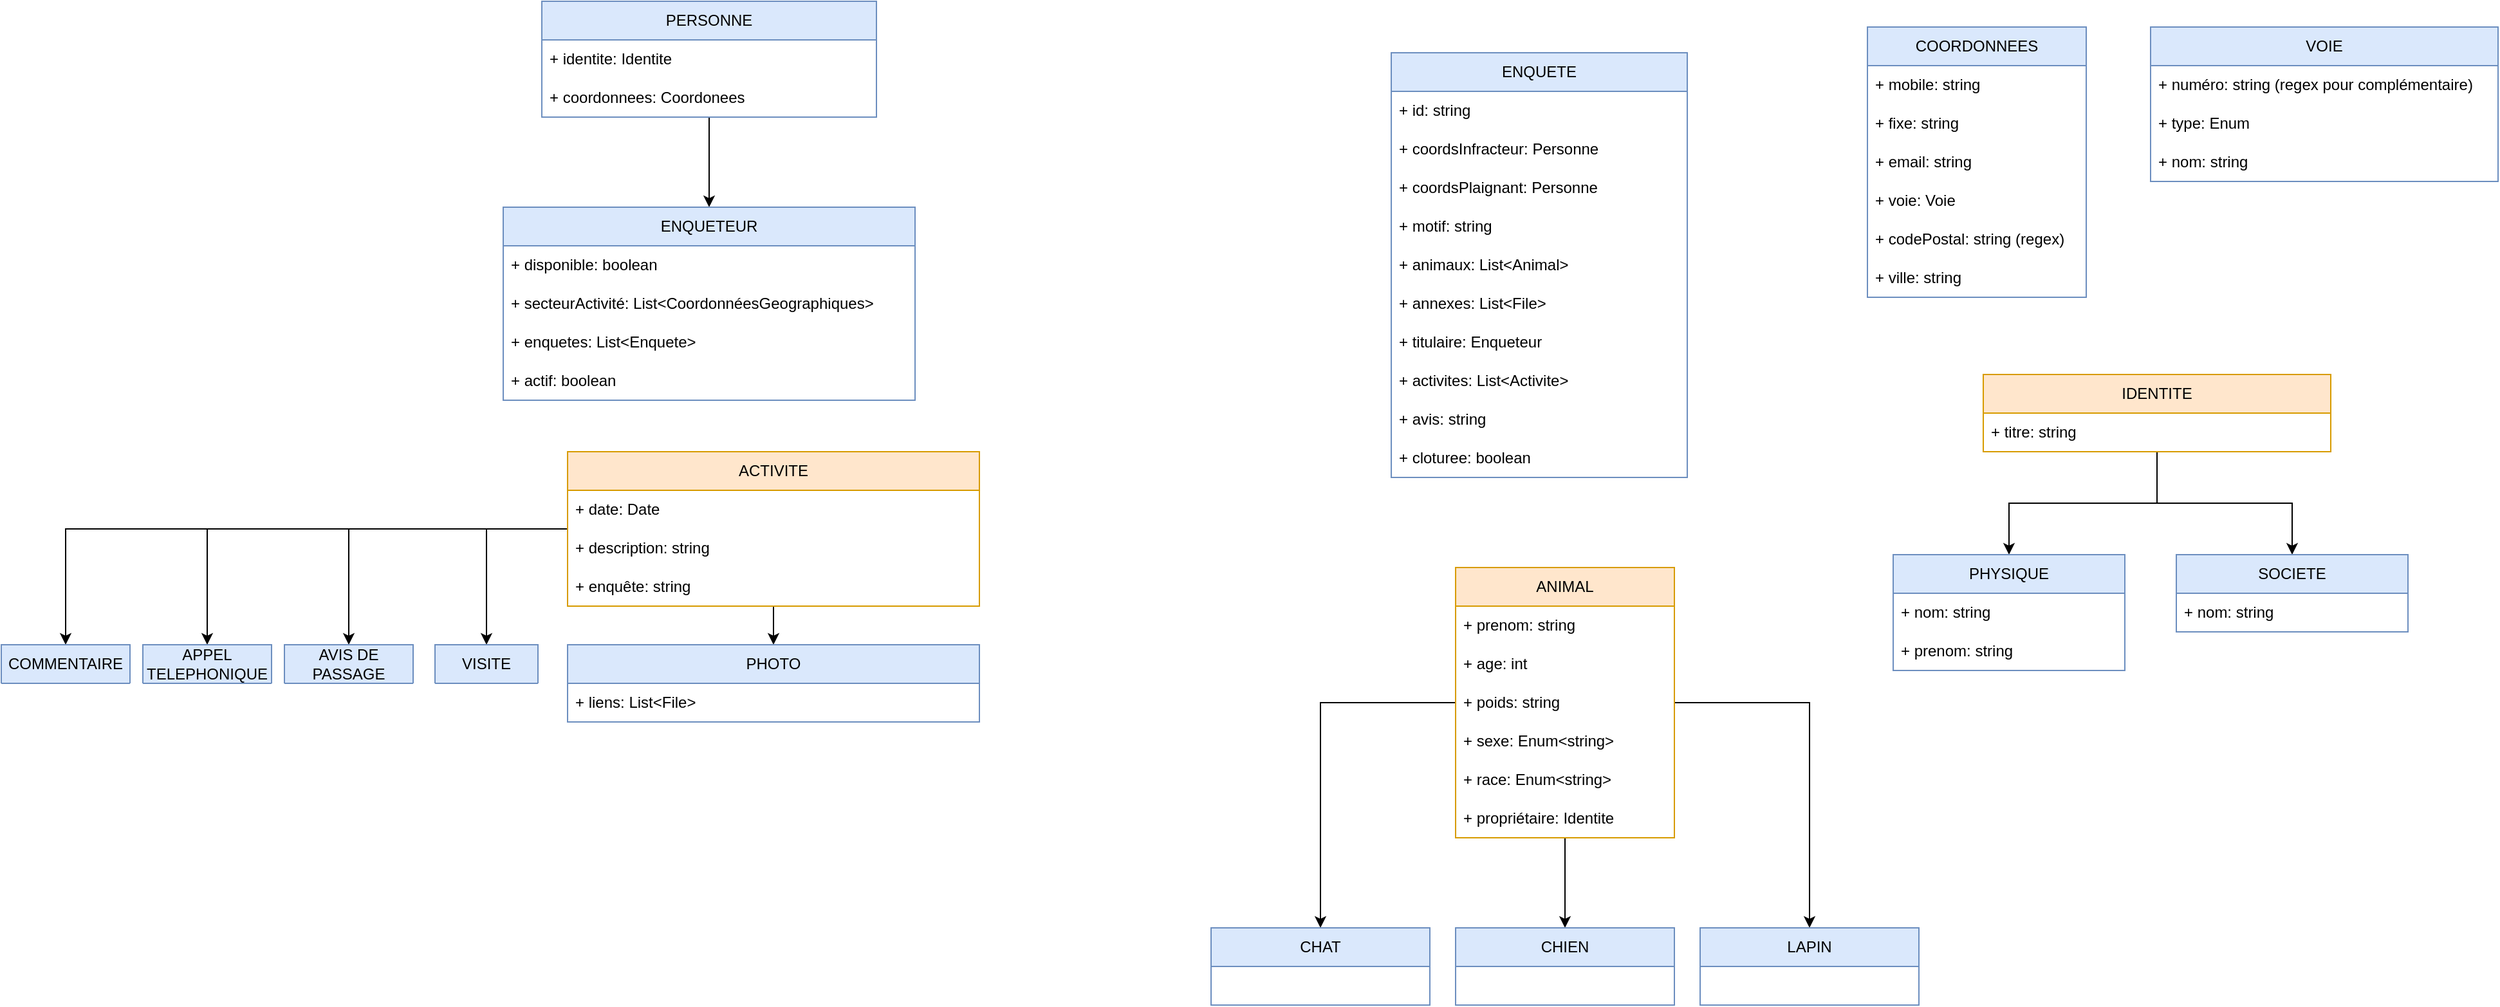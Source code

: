 <mxfile version="20.4.0" type="device" pages="2"><diagram name="Page-1" id="AZFA1Ie1sdjQB-KzhZyi"><mxGraphModel dx="2412" dy="849" grid="1" gridSize="10" guides="1" tooltips="1" connect="1" arrows="1" fold="1" page="1" pageScale="1" pageWidth="827" pageHeight="1169" math="0" shadow="0"><root><mxCell id="0"/><mxCell id="1" parent="0"/><mxCell id="7k67pdoYuTk3Eo6Fhx9M-11" value="ENQUETE" style="swimlane;fontStyle=0;childLayout=stackLayout;horizontal=1;startSize=30;horizontalStack=0;resizeParent=1;resizeParentMax=0;resizeLast=0;collapsible=1;marginBottom=0;whiteSpace=wrap;html=1;fillColor=#dae8fc;strokeColor=#6c8ebf;" parent="1" vertex="1"><mxGeometry x="330" y="240" width="230" height="330" as="geometry"/></mxCell><mxCell id="7k67pdoYuTk3Eo6Fhx9M-17" value="+ id: string" style="text;strokeColor=none;fillColor=none;align=left;verticalAlign=middle;spacingLeft=4;spacingRight=4;overflow=hidden;points=[[0,0.5],[1,0.5]];portConstraint=eastwest;rotatable=0;whiteSpace=wrap;html=1;" parent="7k67pdoYuTk3Eo6Fhx9M-11" vertex="1"><mxGeometry y="30" width="230" height="30" as="geometry"/></mxCell><mxCell id="7k67pdoYuTk3Eo6Fhx9M-48" value="+ coordsInfracteur: Personne" style="text;strokeColor=none;fillColor=none;align=left;verticalAlign=middle;spacingLeft=4;spacingRight=4;overflow=hidden;points=[[0,0.5],[1,0.5]];portConstraint=eastwest;rotatable=0;whiteSpace=wrap;html=1;" parent="7k67pdoYuTk3Eo6Fhx9M-11" vertex="1"><mxGeometry y="60" width="230" height="30" as="geometry"/></mxCell><mxCell id="7k67pdoYuTk3Eo6Fhx9M-50" value="+ coordsPlaignant: Personne" style="text;strokeColor=none;fillColor=none;align=left;verticalAlign=middle;spacingLeft=4;spacingRight=4;overflow=hidden;points=[[0,0.5],[1,0.5]];portConstraint=eastwest;rotatable=0;whiteSpace=wrap;html=1;" parent="7k67pdoYuTk3Eo6Fhx9M-11" vertex="1"><mxGeometry y="90" width="230" height="30" as="geometry"/></mxCell><mxCell id="7k67pdoYuTk3Eo6Fhx9M-51" value="+ motif: string" style="text;strokeColor=none;fillColor=none;align=left;verticalAlign=middle;spacingLeft=4;spacingRight=4;overflow=hidden;points=[[0,0.5],[1,0.5]];portConstraint=eastwest;rotatable=0;whiteSpace=wrap;html=1;" parent="7k67pdoYuTk3Eo6Fhx9M-11" vertex="1"><mxGeometry y="120" width="230" height="30" as="geometry"/></mxCell><mxCell id="7k67pdoYuTk3Eo6Fhx9M-52" value="+ animaux: List&amp;lt;Animal&amp;gt;" style="text;strokeColor=none;fillColor=none;align=left;verticalAlign=middle;spacingLeft=4;spacingRight=4;overflow=hidden;points=[[0,0.5],[1,0.5]];portConstraint=eastwest;rotatable=0;whiteSpace=wrap;html=1;" parent="7k67pdoYuTk3Eo6Fhx9M-11" vertex="1"><mxGeometry y="150" width="230" height="30" as="geometry"/></mxCell><mxCell id="7k67pdoYuTk3Eo6Fhx9M-71" value="+ annexes: List&amp;lt;File&amp;gt;" style="text;strokeColor=none;fillColor=none;align=left;verticalAlign=middle;spacingLeft=4;spacingRight=4;overflow=hidden;points=[[0,0.5],[1,0.5]];portConstraint=eastwest;rotatable=0;whiteSpace=wrap;html=1;" parent="7k67pdoYuTk3Eo6Fhx9M-11" vertex="1"><mxGeometry y="180" width="230" height="30" as="geometry"/></mxCell><mxCell id="7k67pdoYuTk3Eo6Fhx9M-72" value="+ titulaire: Enqueteur" style="text;strokeColor=none;fillColor=none;align=left;verticalAlign=middle;spacingLeft=4;spacingRight=4;overflow=hidden;points=[[0,0.5],[1,0.5]];portConstraint=eastwest;rotatable=0;whiteSpace=wrap;html=1;" parent="7k67pdoYuTk3Eo6Fhx9M-11" vertex="1"><mxGeometry y="210" width="230" height="30" as="geometry"/></mxCell><mxCell id="7k67pdoYuTk3Eo6Fhx9M-91" value="+ activites: List&amp;lt;Activite&amp;gt;" style="text;strokeColor=none;fillColor=none;align=left;verticalAlign=middle;spacingLeft=4;spacingRight=4;overflow=hidden;points=[[0,0.5],[1,0.5]];portConstraint=eastwest;rotatable=0;whiteSpace=wrap;html=1;" parent="7k67pdoYuTk3Eo6Fhx9M-11" vertex="1"><mxGeometry y="240" width="230" height="30" as="geometry"/></mxCell><mxCell id="7k67pdoYuTk3Eo6Fhx9M-120" value="+ avis: string" style="text;strokeColor=none;fillColor=none;align=left;verticalAlign=middle;spacingLeft=4;spacingRight=4;overflow=hidden;points=[[0,0.5],[1,0.5]];portConstraint=eastwest;rotatable=0;whiteSpace=wrap;html=1;" parent="7k67pdoYuTk3Eo6Fhx9M-11" vertex="1"><mxGeometry y="270" width="230" height="30" as="geometry"/></mxCell><mxCell id="7k67pdoYuTk3Eo6Fhx9M-121" value="+ cloturee: boolean" style="text;strokeColor=none;fillColor=none;align=left;verticalAlign=middle;spacingLeft=4;spacingRight=4;overflow=hidden;points=[[0,0.5],[1,0.5]];portConstraint=eastwest;rotatable=0;whiteSpace=wrap;html=1;" parent="7k67pdoYuTk3Eo6Fhx9M-11" vertex="1"><mxGeometry y="300" width="230" height="30" as="geometry"/></mxCell><mxCell id="7k67pdoYuTk3Eo6Fhx9M-18" value="COORDONNEES" style="swimlane;fontStyle=0;childLayout=stackLayout;horizontal=1;startSize=30;horizontalStack=0;resizeParent=1;resizeParentMax=0;resizeLast=0;collapsible=1;marginBottom=0;whiteSpace=wrap;html=1;fillColor=#dae8fc;strokeColor=#6c8ebf;" parent="1" vertex="1"><mxGeometry x="700" y="220" width="170" height="210" as="geometry"/></mxCell><mxCell id="7k67pdoYuTk3Eo6Fhx9M-85" value="+ mobile: string" style="text;strokeColor=none;fillColor=none;align=left;verticalAlign=middle;spacingLeft=4;spacingRight=4;overflow=hidden;points=[[0,0.5],[1,0.5]];portConstraint=eastwest;rotatable=0;whiteSpace=wrap;html=1;" parent="7k67pdoYuTk3Eo6Fhx9M-18" vertex="1"><mxGeometry y="30" width="170" height="30" as="geometry"/></mxCell><mxCell id="7k67pdoYuTk3Eo6Fhx9M-86" value="+ fixe: string" style="text;strokeColor=none;fillColor=none;align=left;verticalAlign=middle;spacingLeft=4;spacingRight=4;overflow=hidden;points=[[0,0.5],[1,0.5]];portConstraint=eastwest;rotatable=0;whiteSpace=wrap;html=1;" parent="7k67pdoYuTk3Eo6Fhx9M-18" vertex="1"><mxGeometry y="60" width="170" height="30" as="geometry"/></mxCell><mxCell id="7k67pdoYuTk3Eo6Fhx9M-87" value="+ email: string" style="text;strokeColor=none;fillColor=none;align=left;verticalAlign=middle;spacingLeft=4;spacingRight=4;overflow=hidden;points=[[0,0.5],[1,0.5]];portConstraint=eastwest;rotatable=0;whiteSpace=wrap;html=1;" parent="7k67pdoYuTk3Eo6Fhx9M-18" vertex="1"><mxGeometry y="90" width="170" height="30" as="geometry"/></mxCell><mxCell id="7k67pdoYuTk3Eo6Fhx9M-32" value="+ voie: Voie" style="text;strokeColor=none;fillColor=none;align=left;verticalAlign=middle;spacingLeft=4;spacingRight=4;overflow=hidden;points=[[0,0.5],[1,0.5]];portConstraint=eastwest;rotatable=0;whiteSpace=wrap;html=1;" parent="7k67pdoYuTk3Eo6Fhx9M-18" vertex="1"><mxGeometry y="120" width="170" height="30" as="geometry"/></mxCell><mxCell id="7k67pdoYuTk3Eo6Fhx9M-31" value="+ codePostal: string (regex)" style="text;strokeColor=none;fillColor=none;align=left;verticalAlign=middle;spacingLeft=4;spacingRight=4;overflow=hidden;points=[[0,0.5],[1,0.5]];portConstraint=eastwest;rotatable=0;whiteSpace=wrap;html=1;" parent="7k67pdoYuTk3Eo6Fhx9M-18" vertex="1"><mxGeometry y="150" width="170" height="30" as="geometry"/></mxCell><mxCell id="7k67pdoYuTk3Eo6Fhx9M-22" value="+ ville: string" style="text;strokeColor=none;fillColor=none;align=left;verticalAlign=middle;spacingLeft=4;spacingRight=4;overflow=hidden;points=[[0,0.5],[1,0.5]];portConstraint=eastwest;rotatable=0;whiteSpace=wrap;html=1;" parent="7k67pdoYuTk3Eo6Fhx9M-18" vertex="1"><mxGeometry y="180" width="170" height="30" as="geometry"/></mxCell><mxCell id="7k67pdoYuTk3Eo6Fhx9M-24" value="VOIE" style="swimlane;fontStyle=0;childLayout=stackLayout;horizontal=1;startSize=30;horizontalStack=0;resizeParent=1;resizeParentMax=0;resizeLast=0;collapsible=1;marginBottom=0;whiteSpace=wrap;html=1;fillColor=#dae8fc;strokeColor=#6c8ebf;" parent="1" vertex="1"><mxGeometry x="920" y="220" width="270" height="120" as="geometry"/></mxCell><mxCell id="7k67pdoYuTk3Eo6Fhx9M-25" value="+ numéro: string (regex pour complémentaire)" style="text;strokeColor=none;fillColor=none;align=left;verticalAlign=middle;spacingLeft=4;spacingRight=4;overflow=hidden;points=[[0,0.5],[1,0.5]];portConstraint=eastwest;rotatable=0;whiteSpace=wrap;html=1;" parent="7k67pdoYuTk3Eo6Fhx9M-24" vertex="1"><mxGeometry y="30" width="270" height="30" as="geometry"/></mxCell><mxCell id="7k67pdoYuTk3Eo6Fhx9M-26" value="+ type: Enum" style="text;strokeColor=none;fillColor=none;align=left;verticalAlign=middle;spacingLeft=4;spacingRight=4;overflow=hidden;points=[[0,0.5],[1,0.5]];portConstraint=eastwest;rotatable=0;whiteSpace=wrap;html=1;" parent="7k67pdoYuTk3Eo6Fhx9M-24" vertex="1"><mxGeometry y="60" width="270" height="30" as="geometry"/></mxCell><mxCell id="7k67pdoYuTk3Eo6Fhx9M-27" value="+ nom: string" style="text;strokeColor=none;fillColor=none;align=left;verticalAlign=middle;spacingLeft=4;spacingRight=4;overflow=hidden;points=[[0,0.5],[1,0.5]];portConstraint=eastwest;rotatable=0;whiteSpace=wrap;html=1;" parent="7k67pdoYuTk3Eo6Fhx9M-24" vertex="1"><mxGeometry y="90" width="270" height="30" as="geometry"/></mxCell><mxCell id="7k67pdoYuTk3Eo6Fhx9M-41" style="edgeStyle=orthogonalEdgeStyle;rounded=0;orthogonalLoop=1;jettySize=auto;html=1;exitX=0.5;exitY=1;exitDx=0;exitDy=0;entryX=0.5;entryY=0;entryDx=0;entryDy=0;" parent="1" source="7k67pdoYuTk3Eo6Fhx9M-34" target="7k67pdoYuTk3Eo6Fhx9M-40" edge="1"><mxGeometry relative="1" as="geometry"/></mxCell><mxCell id="7k67pdoYuTk3Eo6Fhx9M-42" style="edgeStyle=orthogonalEdgeStyle;rounded=0;orthogonalLoop=1;jettySize=auto;html=1;exitX=0.5;exitY=1;exitDx=0;exitDy=0;entryX=0.5;entryY=0;entryDx=0;entryDy=0;" parent="1" source="7k67pdoYuTk3Eo6Fhx9M-34" target="7k67pdoYuTk3Eo6Fhx9M-39" edge="1"><mxGeometry relative="1" as="geometry"/></mxCell><mxCell id="7k67pdoYuTk3Eo6Fhx9M-34" value="IDENTITE" style="swimlane;fontStyle=0;childLayout=stackLayout;horizontal=1;startSize=30;horizontalStack=0;resizeParent=1;resizeParentMax=0;resizeLast=0;collapsible=1;marginBottom=0;whiteSpace=wrap;html=1;fillColor=#ffe6cc;strokeColor=#d79b00;" parent="1" vertex="1"><mxGeometry x="790" y="490" width="270" height="60" as="geometry"><mxRectangle x="330" y="550" width="100" height="30" as="alternateBounds"/></mxGeometry></mxCell><mxCell id="7k67pdoYuTk3Eo6Fhx9M-46" value="+ titre: string" style="text;strokeColor=none;fillColor=none;align=left;verticalAlign=middle;spacingLeft=4;spacingRight=4;overflow=hidden;points=[[0,0.5],[1,0.5]];portConstraint=eastwest;rotatable=0;whiteSpace=wrap;html=1;" parent="7k67pdoYuTk3Eo6Fhx9M-34" vertex="1"><mxGeometry y="30" width="270" height="30" as="geometry"/></mxCell><mxCell id="7k67pdoYuTk3Eo6Fhx9M-39" value="SOCIETE" style="swimlane;fontStyle=0;childLayout=stackLayout;horizontal=1;startSize=30;horizontalStack=0;resizeParent=1;resizeParentMax=0;resizeLast=0;collapsible=1;marginBottom=0;whiteSpace=wrap;html=1;fillColor=#dae8fc;strokeColor=#6c8ebf;" parent="1" vertex="1"><mxGeometry x="940" y="630" width="180" height="60" as="geometry"/></mxCell><mxCell id="7k67pdoYuTk3Eo6Fhx9M-45" value="+ nom: string" style="text;strokeColor=none;fillColor=none;align=left;verticalAlign=middle;spacingLeft=4;spacingRight=4;overflow=hidden;points=[[0,0.5],[1,0.5]];portConstraint=eastwest;rotatable=0;whiteSpace=wrap;html=1;" parent="7k67pdoYuTk3Eo6Fhx9M-39" vertex="1"><mxGeometry y="30" width="180" height="30" as="geometry"/></mxCell><mxCell id="7k67pdoYuTk3Eo6Fhx9M-40" value="PHYSIQUE" style="swimlane;fontStyle=0;childLayout=stackLayout;horizontal=1;startSize=30;horizontalStack=0;resizeParent=1;resizeParentMax=0;resizeLast=0;collapsible=1;marginBottom=0;whiteSpace=wrap;html=1;fillColor=#dae8fc;strokeColor=#6c8ebf;" parent="1" vertex="1"><mxGeometry x="720" y="630" width="180" height="90" as="geometry"/></mxCell><mxCell id="7k67pdoYuTk3Eo6Fhx9M-43" value="+ nom: string" style="text;strokeColor=none;fillColor=none;align=left;verticalAlign=middle;spacingLeft=4;spacingRight=4;overflow=hidden;points=[[0,0.5],[1,0.5]];portConstraint=eastwest;rotatable=0;whiteSpace=wrap;html=1;" parent="7k67pdoYuTk3Eo6Fhx9M-40" vertex="1"><mxGeometry y="30" width="180" height="30" as="geometry"/></mxCell><mxCell id="7k67pdoYuTk3Eo6Fhx9M-44" value="+ prenom: string" style="text;strokeColor=none;fillColor=none;align=left;verticalAlign=middle;spacingLeft=4;spacingRight=4;overflow=hidden;points=[[0,0.5],[1,0.5]];portConstraint=eastwest;rotatable=0;whiteSpace=wrap;html=1;" parent="7k67pdoYuTk3Eo6Fhx9M-40" vertex="1"><mxGeometry y="60" width="180" height="30" as="geometry"/></mxCell><mxCell id="7k67pdoYuTk3Eo6Fhx9M-67" style="edgeStyle=orthogonalEdgeStyle;rounded=0;orthogonalLoop=1;jettySize=auto;html=1;entryX=0.5;entryY=0;entryDx=0;entryDy=0;" parent="1" source="7k67pdoYuTk3Eo6Fhx9M-53" target="7k67pdoYuTk3Eo6Fhx9M-59" edge="1"><mxGeometry relative="1" as="geometry"/></mxCell><mxCell id="7k67pdoYuTk3Eo6Fhx9M-68" style="edgeStyle=orthogonalEdgeStyle;rounded=0;orthogonalLoop=1;jettySize=auto;html=1;entryX=0.5;entryY=0;entryDx=0;entryDy=0;" parent="1" source="7k67pdoYuTk3Eo6Fhx9M-53" target="7k67pdoYuTk3Eo6Fhx9M-64" edge="1"><mxGeometry relative="1" as="geometry"/></mxCell><mxCell id="7k67pdoYuTk3Eo6Fhx9M-69" style="edgeStyle=orthogonalEdgeStyle;rounded=0;orthogonalLoop=1;jettySize=auto;html=1;entryX=0.5;entryY=0;entryDx=0;entryDy=0;" parent="1" source="7k67pdoYuTk3Eo6Fhx9M-53" target="7k67pdoYuTk3Eo6Fhx9M-65" edge="1"><mxGeometry relative="1" as="geometry"/></mxCell><mxCell id="7k67pdoYuTk3Eo6Fhx9M-53" value="ANIMAL" style="swimlane;fontStyle=0;childLayout=stackLayout;horizontal=1;startSize=30;horizontalStack=0;resizeParent=1;resizeParentMax=0;resizeLast=0;collapsible=1;marginBottom=0;whiteSpace=wrap;html=1;fillColor=#ffe6cc;strokeColor=#d79b00;" parent="1" vertex="1"><mxGeometry x="380" y="640" width="170" height="210" as="geometry"/></mxCell><mxCell id="7k67pdoYuTk3Eo6Fhx9M-54" value="+ prenom: string" style="text;strokeColor=none;fillColor=none;align=left;verticalAlign=middle;spacingLeft=4;spacingRight=4;overflow=hidden;points=[[0,0.5],[1,0.5]];portConstraint=eastwest;rotatable=0;whiteSpace=wrap;html=1;" parent="7k67pdoYuTk3Eo6Fhx9M-53" vertex="1"><mxGeometry y="30" width="170" height="30" as="geometry"/></mxCell><mxCell id="7k67pdoYuTk3Eo6Fhx9M-70" value="+ age: int" style="text;strokeColor=none;fillColor=none;align=left;verticalAlign=middle;spacingLeft=4;spacingRight=4;overflow=hidden;points=[[0,0.5],[1,0.5]];portConstraint=eastwest;rotatable=0;whiteSpace=wrap;html=1;" parent="7k67pdoYuTk3Eo6Fhx9M-53" vertex="1"><mxGeometry y="60" width="170" height="30" as="geometry"/></mxCell><mxCell id="7k67pdoYuTk3Eo6Fhx9M-55" value="+ poids: string" style="text;strokeColor=none;fillColor=none;align=left;verticalAlign=middle;spacingLeft=4;spacingRight=4;overflow=hidden;points=[[0,0.5],[1,0.5]];portConstraint=eastwest;rotatable=0;whiteSpace=wrap;html=1;" parent="7k67pdoYuTk3Eo6Fhx9M-53" vertex="1"><mxGeometry y="90" width="170" height="30" as="geometry"/></mxCell><mxCell id="7k67pdoYuTk3Eo6Fhx9M-66" value="+ sexe: Enum&amp;lt;string&amp;gt;" style="text;strokeColor=none;fillColor=none;align=left;verticalAlign=middle;spacingLeft=4;spacingRight=4;overflow=hidden;points=[[0,0.5],[1,0.5]];portConstraint=eastwest;rotatable=0;whiteSpace=wrap;html=1;" parent="7k67pdoYuTk3Eo6Fhx9M-53" vertex="1"><mxGeometry y="120" width="170" height="30" as="geometry"/></mxCell><mxCell id="7k67pdoYuTk3Eo6Fhx9M-58" value="+ race: Enum&amp;lt;string&amp;gt;" style="text;strokeColor=none;fillColor=none;align=left;verticalAlign=middle;spacingLeft=4;spacingRight=4;overflow=hidden;points=[[0,0.5],[1,0.5]];portConstraint=eastwest;rotatable=0;whiteSpace=wrap;html=1;" parent="7k67pdoYuTk3Eo6Fhx9M-53" vertex="1"><mxGeometry y="150" width="170" height="30" as="geometry"/></mxCell><mxCell id="_eXw0FPDqYlOix7xbYtR-1" value="+ propriétaire: Identite" style="text;strokeColor=none;fillColor=none;align=left;verticalAlign=middle;spacingLeft=4;spacingRight=4;overflow=hidden;points=[[0,0.5],[1,0.5]];portConstraint=eastwest;rotatable=0;whiteSpace=wrap;html=1;" vertex="1" parent="7k67pdoYuTk3Eo6Fhx9M-53"><mxGeometry y="180" width="170" height="30" as="geometry"/></mxCell><mxCell id="7k67pdoYuTk3Eo6Fhx9M-59" value="CHAT" style="swimlane;fontStyle=0;childLayout=stackLayout;horizontal=1;startSize=30;horizontalStack=0;resizeParent=1;resizeParentMax=0;resizeLast=0;collapsible=1;marginBottom=0;whiteSpace=wrap;html=1;fillColor=#dae8fc;strokeColor=#6c8ebf;" parent="1" vertex="1"><mxGeometry x="190" y="920" width="170" height="60" as="geometry"/></mxCell><mxCell id="7k67pdoYuTk3Eo6Fhx9M-64" value="CHIEN" style="swimlane;fontStyle=0;childLayout=stackLayout;horizontal=1;startSize=30;horizontalStack=0;resizeParent=1;resizeParentMax=0;resizeLast=0;collapsible=1;marginBottom=0;whiteSpace=wrap;html=1;fillColor=#dae8fc;strokeColor=#6c8ebf;" parent="1" vertex="1"><mxGeometry x="380" y="920" width="170" height="60" as="geometry"/></mxCell><mxCell id="7k67pdoYuTk3Eo6Fhx9M-65" value="LAPIN" style="swimlane;fontStyle=0;childLayout=stackLayout;horizontal=1;startSize=30;horizontalStack=0;resizeParent=1;resizeParentMax=0;resizeLast=0;collapsible=1;marginBottom=0;whiteSpace=wrap;html=1;fillColor=#dae8fc;strokeColor=#6c8ebf;" parent="1" vertex="1"><mxGeometry x="570" y="920" width="170" height="60" as="geometry"/></mxCell><mxCell id="7k67pdoYuTk3Eo6Fhx9M-92" style="edgeStyle=orthogonalEdgeStyle;rounded=0;orthogonalLoop=1;jettySize=auto;html=1;entryX=0.5;entryY=0;entryDx=0;entryDy=0;" parent="1" source="7k67pdoYuTk3Eo6Fhx9M-73" target="7k67pdoYuTk3Eo6Fhx9M-82" edge="1"><mxGeometry relative="1" as="geometry"/></mxCell><mxCell id="7k67pdoYuTk3Eo6Fhx9M-73" value="PERSONNE" style="swimlane;fontStyle=0;childLayout=stackLayout;horizontal=1;startSize=30;horizontalStack=0;resizeParent=1;resizeParentMax=0;resizeLast=0;collapsible=1;marginBottom=0;whiteSpace=wrap;html=1;fillColor=#dae8fc;strokeColor=#6c8ebf;" parent="1" vertex="1"><mxGeometry x="-330" y="200" width="260" height="90" as="geometry"/></mxCell><mxCell id="7k67pdoYuTk3Eo6Fhx9M-80" value="+ identite: Identite" style="text;strokeColor=none;fillColor=none;align=left;verticalAlign=middle;spacingLeft=4;spacingRight=4;overflow=hidden;points=[[0,0.5],[1,0.5]];portConstraint=eastwest;rotatable=0;whiteSpace=wrap;html=1;" parent="7k67pdoYuTk3Eo6Fhx9M-73" vertex="1"><mxGeometry y="30" width="260" height="30" as="geometry"/></mxCell><mxCell id="7k67pdoYuTk3Eo6Fhx9M-88" value="+ coordonnees: Coordonees" style="text;strokeColor=none;fillColor=none;align=left;verticalAlign=middle;spacingLeft=4;spacingRight=4;overflow=hidden;points=[[0,0.5],[1,0.5]];portConstraint=eastwest;rotatable=0;whiteSpace=wrap;html=1;" parent="7k67pdoYuTk3Eo6Fhx9M-73" vertex="1"><mxGeometry y="60" width="260" height="30" as="geometry"/></mxCell><mxCell id="7k67pdoYuTk3Eo6Fhx9M-82" value="ENQUETEUR" style="swimlane;fontStyle=0;childLayout=stackLayout;horizontal=1;startSize=30;horizontalStack=0;resizeParent=1;resizeParentMax=0;resizeLast=0;collapsible=1;marginBottom=0;whiteSpace=wrap;html=1;fillColor=#dae8fc;strokeColor=#6c8ebf;" parent="1" vertex="1"><mxGeometry x="-360" y="360" width="320" height="150" as="geometry"/></mxCell><mxCell id="7k67pdoYuTk3Eo6Fhx9M-83" value="+ disponible: boolean" style="text;strokeColor=none;fillColor=none;align=left;verticalAlign=middle;spacingLeft=4;spacingRight=4;overflow=hidden;points=[[0,0.5],[1,0.5]];portConstraint=eastwest;rotatable=0;whiteSpace=wrap;html=1;" parent="7k67pdoYuTk3Eo6Fhx9M-82" vertex="1"><mxGeometry y="30" width="320" height="30" as="geometry"/></mxCell><mxCell id="7k67pdoYuTk3Eo6Fhx9M-89" value="+ secteurActivité: List&amp;lt;CoordonnéesGeographiques&amp;gt;" style="text;strokeColor=none;fillColor=none;align=left;verticalAlign=middle;spacingLeft=4;spacingRight=4;overflow=hidden;points=[[0,0.5],[1,0.5]];portConstraint=eastwest;rotatable=0;whiteSpace=wrap;html=1;" parent="7k67pdoYuTk3Eo6Fhx9M-82" vertex="1"><mxGeometry y="60" width="320" height="30" as="geometry"/></mxCell><mxCell id="FdkGoqtU2CEnTk5_qLWa-1" value="+ enquetes: List&amp;lt;Enquete&amp;gt;" style="text;strokeColor=none;fillColor=none;align=left;verticalAlign=middle;spacingLeft=4;spacingRight=4;overflow=hidden;points=[[0,0.5],[1,0.5]];portConstraint=eastwest;rotatable=0;whiteSpace=wrap;html=1;" parent="7k67pdoYuTk3Eo6Fhx9M-82" vertex="1"><mxGeometry y="90" width="320" height="30" as="geometry"/></mxCell><mxCell id="7k67pdoYuTk3Eo6Fhx9M-90" value="+ actif: boolean" style="text;strokeColor=none;fillColor=none;align=left;verticalAlign=middle;spacingLeft=4;spacingRight=4;overflow=hidden;points=[[0,0.5],[1,0.5]];portConstraint=eastwest;rotatable=0;whiteSpace=wrap;html=1;" parent="7k67pdoYuTk3Eo6Fhx9M-82" vertex="1"><mxGeometry y="120" width="320" height="30" as="geometry"/></mxCell><mxCell id="7k67pdoYuTk3Eo6Fhx9M-101" style="edgeStyle=orthogonalEdgeStyle;rounded=0;orthogonalLoop=1;jettySize=auto;html=1;" parent="1" source="7k67pdoYuTk3Eo6Fhx9M-93" target="7k67pdoYuTk3Eo6Fhx9M-98" edge="1"><mxGeometry relative="1" as="geometry"/></mxCell><mxCell id="7k67pdoYuTk3Eo6Fhx9M-116" style="edgeStyle=orthogonalEdgeStyle;rounded=0;orthogonalLoop=1;jettySize=auto;html=1;" parent="1" source="7k67pdoYuTk3Eo6Fhx9M-93" target="7k67pdoYuTk3Eo6Fhx9M-115" edge="1"><mxGeometry relative="1" as="geometry"/></mxCell><mxCell id="7k67pdoYuTk3Eo6Fhx9M-117" style="edgeStyle=orthogonalEdgeStyle;rounded=0;orthogonalLoop=1;jettySize=auto;html=1;entryX=0.5;entryY=0;entryDx=0;entryDy=0;" parent="1" source="7k67pdoYuTk3Eo6Fhx9M-93" target="7k67pdoYuTk3Eo6Fhx9M-114" edge="1"><mxGeometry relative="1" as="geometry"/></mxCell><mxCell id="7k67pdoYuTk3Eo6Fhx9M-118" style="edgeStyle=orthogonalEdgeStyle;rounded=0;orthogonalLoop=1;jettySize=auto;html=1;entryX=0.5;entryY=0;entryDx=0;entryDy=0;" parent="1" source="7k67pdoYuTk3Eo6Fhx9M-93" target="7k67pdoYuTk3Eo6Fhx9M-113" edge="1"><mxGeometry relative="1" as="geometry"/></mxCell><mxCell id="7k67pdoYuTk3Eo6Fhx9M-119" style="edgeStyle=orthogonalEdgeStyle;rounded=0;orthogonalLoop=1;jettySize=auto;html=1;entryX=0.5;entryY=0;entryDx=0;entryDy=0;" parent="1" source="7k67pdoYuTk3Eo6Fhx9M-93" target="7k67pdoYuTk3Eo6Fhx9M-103" edge="1"><mxGeometry relative="1" as="geometry"/></mxCell><mxCell id="7k67pdoYuTk3Eo6Fhx9M-93" value="ACTIVITE" style="swimlane;fontStyle=0;childLayout=stackLayout;horizontal=1;startSize=30;horizontalStack=0;resizeParent=1;resizeParentMax=0;resizeLast=0;collapsible=1;marginBottom=0;whiteSpace=wrap;html=1;fillColor=#ffe6cc;strokeColor=#d79b00;" parent="1" vertex="1"><mxGeometry x="-310" y="550" width="320" height="120" as="geometry"/></mxCell><mxCell id="7k67pdoYuTk3Eo6Fhx9M-94" value="+ date: Date" style="text;strokeColor=none;fillColor=none;align=left;verticalAlign=middle;spacingLeft=4;spacingRight=4;overflow=hidden;points=[[0,0.5],[1,0.5]];portConstraint=eastwest;rotatable=0;whiteSpace=wrap;html=1;" parent="7k67pdoYuTk3Eo6Fhx9M-93" vertex="1"><mxGeometry y="30" width="320" height="30" as="geometry"/></mxCell><mxCell id="7k67pdoYuTk3Eo6Fhx9M-97" value="+ description: string" style="text;strokeColor=none;fillColor=none;align=left;verticalAlign=middle;spacingLeft=4;spacingRight=4;overflow=hidden;points=[[0,0.5],[1,0.5]];portConstraint=eastwest;rotatable=0;whiteSpace=wrap;html=1;" parent="7k67pdoYuTk3Eo6Fhx9M-93" vertex="1"><mxGeometry y="60" width="320" height="30" as="geometry"/></mxCell><mxCell id="_eXw0FPDqYlOix7xbYtR-2" value="+ enquête: string" style="text;strokeColor=none;fillColor=none;align=left;verticalAlign=middle;spacingLeft=4;spacingRight=4;overflow=hidden;points=[[0,0.5],[1,0.5]];portConstraint=eastwest;rotatable=0;whiteSpace=wrap;html=1;" vertex="1" parent="7k67pdoYuTk3Eo6Fhx9M-93"><mxGeometry y="90" width="320" height="30" as="geometry"/></mxCell><mxCell id="7k67pdoYuTk3Eo6Fhx9M-98" value="PHOTO" style="swimlane;fontStyle=0;childLayout=stackLayout;horizontal=1;startSize=30;horizontalStack=0;resizeParent=1;resizeParentMax=0;resizeLast=0;collapsible=1;marginBottom=0;whiteSpace=wrap;html=1;fillColor=#dae8fc;strokeColor=#6c8ebf;" parent="1" vertex="1"><mxGeometry x="-310" y="700" width="320" height="60" as="geometry"/></mxCell><mxCell id="7k67pdoYuTk3Eo6Fhx9M-102" value="+ liens: List&amp;lt;File&amp;gt;" style="text;strokeColor=none;fillColor=none;align=left;verticalAlign=middle;spacingLeft=4;spacingRight=4;overflow=hidden;points=[[0,0.5],[1,0.5]];portConstraint=eastwest;rotatable=0;whiteSpace=wrap;html=1;" parent="7k67pdoYuTk3Eo6Fhx9M-98" vertex="1"><mxGeometry y="30" width="320" height="30" as="geometry"/></mxCell><mxCell id="7k67pdoYuTk3Eo6Fhx9M-103" value="VISITE" style="swimlane;fontStyle=0;childLayout=stackLayout;horizontal=1;startSize=30;horizontalStack=0;resizeParent=1;resizeParentMax=0;resizeLast=0;collapsible=1;marginBottom=0;whiteSpace=wrap;html=1;fillColor=#dae8fc;strokeColor=#6c8ebf;" parent="1" vertex="1" collapsed="1"><mxGeometry x="-413" y="700" width="80" height="30" as="geometry"><mxRectangle x="-620" y="700" width="110" height="60" as="alternateBounds"/></mxGeometry></mxCell><mxCell id="7k67pdoYuTk3Eo6Fhx9M-113" value="AVIS DE PASSAGE" style="swimlane;fontStyle=0;childLayout=stackLayout;horizontal=1;startSize=30;horizontalStack=0;resizeParent=1;resizeParentMax=0;resizeLast=0;collapsible=1;marginBottom=0;whiteSpace=wrap;html=1;fillColor=#dae8fc;strokeColor=#6c8ebf;" parent="1" vertex="1" collapsed="1"><mxGeometry x="-530" y="700" width="100" height="30" as="geometry"><mxRectangle x="-620" y="700" width="110" height="60" as="alternateBounds"/></mxGeometry></mxCell><mxCell id="7k67pdoYuTk3Eo6Fhx9M-114" value="APPEL TELEPHONIQUE" style="swimlane;fontStyle=0;childLayout=stackLayout;horizontal=1;startSize=30;horizontalStack=0;resizeParent=1;resizeParentMax=0;resizeLast=0;collapsible=1;marginBottom=0;whiteSpace=wrap;html=1;fillColor=#dae8fc;strokeColor=#6c8ebf;" parent="1" vertex="1" collapsed="1"><mxGeometry x="-640" y="700" width="100" height="30" as="geometry"><mxRectangle x="-620" y="700" width="110" height="60" as="alternateBounds"/></mxGeometry></mxCell><mxCell id="7k67pdoYuTk3Eo6Fhx9M-115" value="COMMENTAIRE" style="swimlane;fontStyle=0;childLayout=stackLayout;horizontal=1;startSize=30;horizontalStack=0;resizeParent=1;resizeParentMax=0;resizeLast=0;collapsible=1;marginBottom=0;whiteSpace=wrap;html=1;fillColor=#dae8fc;strokeColor=#6c8ebf;" parent="1" vertex="1" collapsed="1"><mxGeometry x="-750" y="700" width="100" height="30" as="geometry"><mxRectangle x="-620" y="700" width="110" height="60" as="alternateBounds"/></mxGeometry></mxCell></root></mxGraphModel></diagram><diagram id="0u-HZrMtuiuyFHn6_YMz" name="Page-2"><mxGraphModel dx="906" dy="485" grid="1" gridSize="10" guides="1" tooltips="1" connect="1" arrows="1" fold="1" page="1" pageScale="1" pageWidth="827" pageHeight="1169" math="0" shadow="0"><root><mxCell id="0"/><mxCell id="1" parent="0"/><mxCell id="EqamJUsTYBfTQQK-4QLY-56" value="" style="rounded=0;whiteSpace=wrap;html=1;fillColor=none;" parent="1" vertex="1"><mxGeometry x="319" y="780" width="21" height="20" as="geometry"/></mxCell><mxCell id="hJIPrTbWxKwGK7iv5pPs-2" value="Appliation" style="swimlane;fontStyle=0;childLayout=stackLayout;horizontal=1;startSize=30;horizontalStack=0;resizeParent=1;resizeParentMax=0;resizeLast=0;collapsible=1;marginBottom=0;whiteSpace=wrap;html=1;" parent="1" vertex="1"><mxGeometry x="339" y="230" width="140" height="90" as="geometry"/></mxCell><mxCell id="hJIPrTbWxKwGK7iv5pPs-3" value="CRU enquêteurs" style="text;strokeColor=none;fillColor=none;align=left;verticalAlign=middle;spacingLeft=4;spacingRight=4;overflow=hidden;points=[[0,0.5],[1,0.5]];portConstraint=eastwest;rotatable=0;whiteSpace=wrap;html=1;" parent="hJIPrTbWxKwGK7iv5pPs-2" vertex="1"><mxGeometry y="30" width="140" height="30" as="geometry"/></mxCell><mxCell id="hJIPrTbWxKwGK7iv5pPs-4" value="CRU enquêtes" style="text;strokeColor=none;fillColor=none;align=left;verticalAlign=middle;spacingLeft=4;spacingRight=4;overflow=hidden;points=[[0,0.5],[1,0.5]];portConstraint=eastwest;rotatable=0;whiteSpace=wrap;html=1;" parent="hJIPrTbWxKwGK7iv5pPs-2" vertex="1"><mxGeometry y="60" width="140" height="30" as="geometry"/></mxCell><mxCell id="EqamJUsTYBfTQQK-4QLY-2" value="" style="rounded=0;whiteSpace=wrap;html=1;" parent="1" vertex="1"><mxGeometry x="149" y="760" width="530" height="280" as="geometry"/></mxCell><mxCell id="EqamJUsTYBfTQQK-4QLY-3" value="Enquêtes" style="rounded=0;whiteSpace=wrap;html=1;" parent="1" vertex="1"><mxGeometry x="149" y="760" width="270" height="20" as="geometry"/></mxCell><mxCell id="EqamJUsTYBfTQQK-4QLY-4" value="Enquêteurs" style="rounded=0;whiteSpace=wrap;html=1;fillColor=#cce5ff;strokeColor=#36393d;" parent="1" vertex="1"><mxGeometry x="409" y="760" width="270" height="20" as="geometry"/></mxCell><mxCell id="EqamJUsTYBfTQQK-4QLY-5" value="&lt;b&gt;&amp;nbsp; &amp;nbsp; &amp;nbsp; &amp;nbsp;Nom&amp;nbsp; &amp;nbsp; &amp;nbsp; &amp;nbsp; &amp;nbsp; &amp;nbsp; &amp;nbsp; &amp;nbsp; &amp;nbsp; Prénom&amp;nbsp; &amp;nbsp; &amp;nbsp; &amp;nbsp; &amp;nbsp; &amp;nbsp; &amp;nbsp; &amp;nbsp; &amp;nbsp; Disponible&amp;nbsp; &amp;nbsp; &amp;nbsp; &amp;nbsp; &amp;nbsp; &amp;nbsp; &amp;nbsp; &amp;nbsp; &amp;nbsp;Enquêtes en cours&lt;/b&gt;" style="rounded=0;whiteSpace=wrap;html=1;align=left;" parent="1" vertex="1"><mxGeometry x="149" y="800" width="530" height="20" as="geometry"/></mxCell><mxCell id="EqamJUsTYBfTQQK-4QLY-9" value="&amp;nbsp; &amp;nbsp; &amp;nbsp;Brungard&lt;span style=&quot;white-space: pre;&quot;&gt; &lt;/span&gt;&amp;nbsp; &amp;nbsp; &amp;nbsp; &amp;nbsp; &amp;nbsp; &amp;nbsp; &amp;nbsp;Luc&amp;nbsp; &amp;nbsp; &amp;nbsp; &amp;nbsp; &amp;nbsp; &amp;nbsp; &amp;nbsp; &amp;nbsp; &amp;nbsp; &amp;nbsp; &amp;nbsp; &amp;nbsp; &amp;nbsp; &amp;nbsp; &amp;nbsp; &amp;nbsp; &amp;nbsp; &amp;nbsp; &amp;nbsp; &amp;nbsp; &amp;nbsp; &amp;nbsp; &amp;nbsp; &amp;nbsp; &amp;nbsp; &amp;nbsp; &amp;nbsp; &amp;nbsp; &amp;nbsp; &amp;nbsp; &amp;nbsp; &amp;nbsp; &amp;nbsp; &amp;nbsp; &amp;nbsp; &amp;nbsp; 5" style="rounded=0;whiteSpace=wrap;html=1;align=left;fillColor=#E3EFFC;strokeColor=#7aa1d6;" parent="1" vertex="1"><mxGeometry x="149" y="820" width="520" height="20" as="geometry"/></mxCell><mxCell id="EqamJUsTYBfTQQK-4QLY-6" value="" style="shape=cross;whiteSpace=wrap;html=1;rotation=45;fillColor=#e51400;fontColor=#ffffff;strokeColor=#B20000;" parent="1" vertex="1"><mxGeometry x="389.57" y="822.5" width="15" height="15" as="geometry"/></mxCell><mxCell id="EqamJUsTYBfTQQK-4QLY-23" value="&amp;nbsp; &amp;nbsp; &amp;nbsp; Ortega&lt;span style=&quot;white-space: pre;&quot;&gt; &lt;/span&gt;&amp;nbsp; &amp;nbsp; &amp;nbsp; &amp;nbsp; &amp;nbsp;Jérémie&amp;nbsp; &amp;nbsp; &amp;nbsp; &amp;nbsp; &amp;nbsp; &amp;nbsp; &amp;nbsp; &amp;nbsp; &amp;nbsp; &amp;nbsp; &amp;nbsp; &amp;nbsp; &amp;nbsp; &amp;nbsp; &amp;nbsp; &amp;nbsp; &amp;nbsp; &amp;nbsp; &amp;nbsp; &amp;nbsp; &amp;nbsp; &amp;nbsp; &amp;nbsp; &amp;nbsp; &amp;nbsp; &amp;nbsp; &amp;nbsp; &amp;nbsp; &amp;nbsp; &amp;nbsp; &amp;nbsp; &amp;nbsp; &amp;nbsp; &amp;nbsp; &amp;nbsp;0" style="rounded=0;whiteSpace=wrap;html=1;align=left;" parent="1" vertex="1"><mxGeometry x="149" y="840" width="520" height="20" as="geometry"/></mxCell><mxCell id="EqamJUsTYBfTQQK-4QLY-8" value="" style="sketch=0;html=1;aspect=fixed;strokeColor=none;shadow=0;align=center;fillColor=#2D9C5E;verticalAlign=top;labelPosition=center;verticalLabelPosition=bottom;shape=mxgraph.gcp2.check" parent="1" vertex="1"><mxGeometry x="387.7" y="842.5" width="18.75" height="15" as="geometry"/></mxCell><mxCell id="EqamJUsTYBfTQQK-4QLY-24" value="" style="rounded=0;whiteSpace=wrap;html=1;" parent="1" vertex="1"><mxGeometry x="149" y="1020" width="530" height="30" as="geometry"/></mxCell><mxCell id="EqamJUsTYBfTQQK-4QLY-27" value="" style="rounded=0;whiteSpace=wrap;html=1;" parent="1" vertex="1"><mxGeometry x="667" y="820" width="12" height="200" as="geometry"/></mxCell><mxCell id="EqamJUsTYBfTQQK-4QLY-28" value="" style="rounded=0;whiteSpace=wrap;html=1;fillColor=#e0e0e0;strokeColor=#666666;fontColor=#333333;" parent="1" vertex="1"><mxGeometry x="667.5" y="900" width="11" height="30" as="geometry"/></mxCell><mxCell id="EqamJUsTYBfTQQK-4QLY-25" value="" style="shape=image;html=1;verticalAlign=top;verticalLabelPosition=bottom;labelBackgroundColor=#ffffff;imageAspect=0;aspect=fixed;image=https://cdn2.iconfinder.com/data/icons/essential-web-4/50/angle-left-arrow-direction-less-than-128.png;strokeWidth=60;rotation=90;" parent="1" vertex="1"><mxGeometry x="668" y="821" width="8" height="8" as="geometry"/></mxCell><mxCell id="EqamJUsTYBfTQQK-4QLY-29" value="" style="shape=image;html=1;verticalAlign=top;verticalLabelPosition=bottom;labelBackgroundColor=#ffffff;imageAspect=0;aspect=fixed;image=https://cdn2.iconfinder.com/data/icons/essential-web-4/50/angle-left-arrow-direction-less-than-128.png;strokeWidth=60;rotation=-90;" parent="1" vertex="1"><mxGeometry x="668" y="1010" width="8" height="8" as="geometry"/></mxCell><mxCell id="EqamJUsTYBfTQQK-4QLY-30" value="Ajouter" style="rounded=0;whiteSpace=wrap;html=1;" parent="1" vertex="1"><mxGeometry x="378.37" y="1025" width="71.25" height="20" as="geometry"/></mxCell><mxCell id="EqamJUsTYBfTQQK-4QLY-31" value="" style="shape=image;html=1;verticalAlign=top;verticalLabelPosition=bottom;labelBackgroundColor=#ffffff;imageAspect=0;aspect=fixed;image=https://cdn1.iconfinder.com/data/icons/unicons-line-vol-6/24/sort-amount-down-128.png" parent="1" vertex="1"><mxGeometry x="204" y="805" width="10" height="10" as="geometry"/></mxCell><mxCell id="EqamJUsTYBfTQQK-4QLY-32" value="" style="shape=image;html=1;verticalAlign=top;verticalLabelPosition=bottom;labelBackgroundColor=#ffffff;imageAspect=0;aspect=fixed;image=https://cdn1.iconfinder.com/data/icons/unicons-line-vol-6/24/sort-amount-up-128.png" parent="1" vertex="1"><mxGeometry x="309" y="805" width="10" height="10" as="geometry"/></mxCell><mxCell id="EqamJUsTYBfTQQK-4QLY-33" value="" style="shape=image;html=1;verticalAlign=top;verticalLabelPosition=bottom;labelBackgroundColor=#ffffff;imageAspect=0;aspect=fixed;image=https://cdn1.iconfinder.com/data/icons/unicons-line-vol-6/24/sort-amount-down-128.png" parent="1" vertex="1"><mxGeometry x="429.63" y="805" width="10" height="10" as="geometry"/></mxCell><mxCell id="EqamJUsTYBfTQQK-4QLY-34" value="" style="shape=image;html=1;verticalAlign=top;verticalLabelPosition=bottom;labelBackgroundColor=#ffffff;imageAspect=0;aspect=fixed;image=https://cdn1.iconfinder.com/data/icons/unicons-line-vol-6/24/sort-amount-down-128.png" parent="1" vertex="1"><mxGeometry x="592" y="805" width="10" height="10" as="geometry"/></mxCell><mxCell id="EqamJUsTYBfTQQK-4QLY-36" value="&lt;font color=&quot;#a6a6a6&quot;&gt;search...&lt;/font&gt;" style="rounded=0;whiteSpace=wrap;html=1;" parent="1" vertex="1"><mxGeometry x="149" y="780" width="170" height="20" as="geometry"/></mxCell><mxCell id="EqamJUsTYBfTQQK-4QLY-38" value="" style="rounded=0;whiteSpace=wrap;html=1;" parent="1" vertex="1"><mxGeometry x="598.5" y="785" width="10.62" height="10" as="geometry"/></mxCell><mxCell id="EqamJUsTYBfTQQK-4QLY-41" value="disponible" style="text;html=1;strokeColor=none;fillColor=none;align=center;verticalAlign=middle;whiteSpace=wrap;rounded=0;" parent="1" vertex="1"><mxGeometry x="459" y="782.25" width="49.38" height="15.5" as="geometry"/></mxCell><mxCell id="EqamJUsTYBfTQQK-4QLY-42" value="" style="sketch=0;pointerEvents=1;shadow=0;dashed=0;html=1;strokeColor=none;fillColor=#505050;labelPosition=center;verticalLabelPosition=bottom;verticalAlign=top;outlineConnect=0;align=center;shape=mxgraph.office.concepts.search;" parent="1" vertex="1"><mxGeometry x="622" y="824.5" width="13.88" height="11" as="geometry"/></mxCell><mxCell id="EqamJUsTYBfTQQK-4QLY-43" value="" style="shape=image;html=1;verticalAlign=top;verticalLabelPosition=bottom;labelBackgroundColor=#ffffff;imageAspect=0;image=https://cdn4.iconfinder.com/data/icons/48-bubbles/48/15.Pencil-128.png;rotation=0;aspect=fixed;" parent="1" vertex="1"><mxGeometry x="643" y="824.5" width="13.88" height="11" as="geometry"/></mxCell><mxCell id="EqamJUsTYBfTQQK-4QLY-50" value="" style="endArrow=none;html=1;rounded=0;entryX=0.172;entryY=0;entryDx=0;entryDy=0;entryPerimeter=0;" parent="1" target="EqamJUsTYBfTQQK-4QLY-5" edge="1"><mxGeometry width="50" height="50" relative="1" as="geometry"><mxPoint x="239" y="1020" as="sourcePoint"/><mxPoint x="289" y="930" as="targetPoint"/></mxGeometry></mxCell><mxCell id="EqamJUsTYBfTQQK-4QLY-51" value="" style="endArrow=none;html=1;rounded=0;entryX=0.172;entryY=0;entryDx=0;entryDy=0;entryPerimeter=0;" parent="1" edge="1"><mxGeometry width="50" height="50" relative="1" as="geometry"><mxPoint x="339" y="1020" as="sourcePoint"/><mxPoint x="340" y="800" as="targetPoint"/></mxGeometry></mxCell><mxCell id="EqamJUsTYBfTQQK-4QLY-52" value="" style="endArrow=none;html=1;rounded=0;entryX=0.172;entryY=0;entryDx=0;entryDy=0;entryPerimeter=0;" parent="1" edge="1"><mxGeometry width="50" height="50" relative="1" as="geometry"><mxPoint x="459" y="1020" as="sourcePoint"/><mxPoint x="460" y="800" as="targetPoint"/></mxGeometry></mxCell><mxCell id="EqamJUsTYBfTQQK-4QLY-53" value="" style="endArrow=none;html=1;rounded=0;entryX=0.172;entryY=0;entryDx=0;entryDy=0;entryPerimeter=0;" parent="1" edge="1"><mxGeometry width="50" height="50" relative="1" as="geometry"><mxPoint x="609" y="1020" as="sourcePoint"/><mxPoint x="610" y="800" as="targetPoint"/></mxGeometry></mxCell><mxCell id="EqamJUsTYBfTQQK-4QLY-57" value="" style="rounded=0;whiteSpace=wrap;html=1;" parent="1" vertex="1"><mxGeometry x="319" y="780" width="21" height="20" as="geometry"/></mxCell><mxCell id="EqamJUsTYBfTQQK-4QLY-37" value="" style="sketch=0;pointerEvents=1;shadow=0;dashed=0;html=1;strokeColor=none;fillColor=#505050;labelPosition=center;verticalLabelPosition=bottom;verticalAlign=top;outlineConnect=0;align=center;shape=mxgraph.office.concepts.search;" parent="1" vertex="1"><mxGeometry x="322.56" y="784.5" width="13.88" height="11" as="geometry"/></mxCell><mxCell id="EqamJUsTYBfTQQK-4QLY-58" value="en activité" style="text;html=1;strokeColor=none;fillColor=none;align=center;verticalAlign=middle;whiteSpace=wrap;rounded=0;" parent="1" vertex="1"><mxGeometry x="609.12" y="782.25" width="64.88" height="15.5" as="geometry"/></mxCell><mxCell id="EqamJUsTYBfTQQK-4QLY-60" value="" style="rounded=0;whiteSpace=wrap;html=1;" parent="1" vertex="1"><mxGeometry x="439.63" y="785" width="10.62" height="10" as="geometry"/></mxCell><mxCell id="EqamJUsTYBfTQQK-4QLY-61" value="" style="sketch=0;pointerEvents=1;shadow=0;dashed=0;html=1;strokeColor=none;fillColor=#505050;labelPosition=center;verticalLabelPosition=bottom;verticalAlign=top;outlineConnect=0;align=center;shape=mxgraph.office.concepts.search;" parent="1" vertex="1"><mxGeometry x="622" y="846.5" width="13.88" height="11" as="geometry"/></mxCell><mxCell id="EqamJUsTYBfTQQK-4QLY-62" value="" style="shape=image;html=1;verticalAlign=top;verticalLabelPosition=bottom;labelBackgroundColor=#ffffff;imageAspect=0;image=https://cdn4.iconfinder.com/data/icons/48-bubbles/48/15.Pencil-128.png;rotation=0;aspect=fixed;" parent="1" vertex="1"><mxGeometry x="643" y="846.5" width="13.88" height="11" as="geometry"/></mxCell><mxCell id="EqamJUsTYBfTQQK-4QLY-77" value="" style="rounded=0;whiteSpace=wrap;html=1;fillColor=none;" parent="1" vertex="1"><mxGeometry x="319" y="400" width="21" height="20" as="geometry"/></mxCell><mxCell id="EqamJUsTYBfTQQK-4QLY-78" value="" style="rounded=0;whiteSpace=wrap;html=1;" parent="1" vertex="1"><mxGeometry x="149" y="370" width="530" height="290" as="geometry"/></mxCell><mxCell id="EqamJUsTYBfTQQK-4QLY-79" value="Enquêtes" style="rounded=0;whiteSpace=wrap;html=1;fillColor=#dae8fc;strokeColor=#6c8ebf;" parent="1" vertex="1"><mxGeometry x="149" y="370" width="91" height="20" as="geometry"/></mxCell><mxCell id="EqamJUsTYBfTQQK-4QLY-80" value="Enquêteurs" style="rounded=0;whiteSpace=wrap;html=1;" parent="1" vertex="1"><mxGeometry x="240" y="370" width="100" height="20" as="geometry"/></mxCell><mxCell id="EqamJUsTYBfTQQK-4QLY-81" value="&lt;b&gt;&amp;nbsp; &amp;nbsp; Identifiant&amp;nbsp; &amp;nbsp; &amp;nbsp; &amp;nbsp; &amp;nbsp; &amp;nbsp; Intitulé&amp;nbsp; &amp;nbsp; &amp;nbsp; &amp;nbsp; &amp;nbsp; &amp;nbsp; &amp;nbsp; &amp;nbsp; &amp;nbsp; Titulaire&amp;nbsp; &amp;nbsp; &amp;nbsp; &amp;nbsp; &amp;nbsp; &amp;nbsp; &amp;nbsp; &amp;nbsp; &amp;nbsp;Dernière modification&lt;/b&gt;" style="rounded=0;whiteSpace=wrap;html=1;align=left;" parent="1" vertex="1"><mxGeometry x="149" y="420" width="530" height="20" as="geometry"/></mxCell><mxCell id="EqamJUsTYBfTQQK-4QLY-82" value="&amp;nbsp; &amp;nbsp; &amp;nbsp;2023121&lt;span style=&quot;white-space: pre;&quot;&gt; &lt;/span&gt;&amp;nbsp; &amp;nbsp; &amp;nbsp; &amp;nbsp; &amp;nbsp; &amp;nbsp;intitulé1&amp;nbsp; &amp;nbsp; &amp;nbsp; &amp;nbsp; &amp;nbsp; &amp;nbsp; BRUNGARD Luc&amp;nbsp; &amp;nbsp; &amp;nbsp; &amp;nbsp; &amp;nbsp; &amp;nbsp; &amp;nbsp; &amp;nbsp; &amp;nbsp; &amp;nbsp;01/02/2024" style="rounded=0;whiteSpace=wrap;html=1;align=left;fillColor=#E3EFFC;strokeColor=#7aa1d6;" parent="1" vertex="1"><mxGeometry x="149" y="440" width="520" height="20" as="geometry"/></mxCell><mxCell id="EqamJUsTYBfTQQK-4QLY-84" value="&amp;nbsp; &amp;nbsp; &amp;nbsp;2023122&lt;span style=&quot;white-space: pre;&quot;&gt; &lt;/span&gt;&amp;nbsp; &amp;nbsp; &amp;nbsp; &amp;nbsp; &amp;nbsp; &amp;nbsp;intitulé2&amp;nbsp; &amp;nbsp; &amp;nbsp; &amp;nbsp; &amp;nbsp; &amp;nbsp; ORTEGA Jérémie&amp;nbsp; &amp;nbsp; &amp;nbsp; &amp;nbsp; &amp;nbsp; &amp;nbsp; &amp;nbsp; &amp;nbsp; &amp;nbsp; 01/01/2024" style="rounded=0;whiteSpace=wrap;html=1;align=left;" parent="1" vertex="1"><mxGeometry x="149" y="460" width="520" height="20" as="geometry"/></mxCell><mxCell id="EqamJUsTYBfTQQK-4QLY-86" value="" style="rounded=0;whiteSpace=wrap;html=1;" parent="1" vertex="1"><mxGeometry x="149" y="640" width="530" height="30" as="geometry"/></mxCell><mxCell id="EqamJUsTYBfTQQK-4QLY-87" value="" style="rounded=0;whiteSpace=wrap;html=1;" parent="1" vertex="1"><mxGeometry x="667" y="440" width="12" height="200" as="geometry"/></mxCell><mxCell id="EqamJUsTYBfTQQK-4QLY-88" value="" style="rounded=0;whiteSpace=wrap;html=1;fillColor=#e0e0e0;strokeColor=#666666;fontColor=#333333;" parent="1" vertex="1"><mxGeometry x="667.5" y="520" width="11" height="30" as="geometry"/></mxCell><mxCell id="EqamJUsTYBfTQQK-4QLY-89" value="" style="shape=image;html=1;verticalAlign=top;verticalLabelPosition=bottom;labelBackgroundColor=#ffffff;imageAspect=0;aspect=fixed;image=https://cdn2.iconfinder.com/data/icons/essential-web-4/50/angle-left-arrow-direction-less-than-128.png;strokeWidth=60;rotation=90;" parent="1" vertex="1"><mxGeometry x="668" y="441" width="8" height="8" as="geometry"/></mxCell><mxCell id="EqamJUsTYBfTQQK-4QLY-90" value="" style="shape=image;html=1;verticalAlign=top;verticalLabelPosition=bottom;labelBackgroundColor=#ffffff;imageAspect=0;aspect=fixed;image=https://cdn2.iconfinder.com/data/icons/essential-web-4/50/angle-left-arrow-direction-less-than-128.png;strokeWidth=60;rotation=-90;" parent="1" vertex="1"><mxGeometry x="668" y="630" width="8" height="8" as="geometry"/></mxCell><mxCell id="EqamJUsTYBfTQQK-4QLY-91" value="Ajouter" style="rounded=0;whiteSpace=wrap;html=1;" parent="1" vertex="1"><mxGeometry x="368.38" y="645" width="71.25" height="20" as="geometry"/></mxCell><mxCell id="EqamJUsTYBfTQQK-4QLY-92" value="" style="shape=image;html=1;verticalAlign=top;verticalLabelPosition=bottom;labelBackgroundColor=#ffffff;imageAspect=0;aspect=fixed;image=https://cdn1.iconfinder.com/data/icons/unicons-line-vol-6/24/sort-amount-down-128.png" parent="1" vertex="1"><mxGeometry x="223" y="425" width="10" height="10" as="geometry"/></mxCell><mxCell id="EqamJUsTYBfTQQK-4QLY-93" value="" style="shape=image;html=1;verticalAlign=top;verticalLabelPosition=bottom;labelBackgroundColor=#ffffff;imageAspect=0;aspect=fixed;image=https://cdn1.iconfinder.com/data/icons/unicons-line-vol-6/24/sort-amount-up-128.png" parent="1" vertex="1"><mxGeometry x="309" y="425" width="10" height="10" as="geometry"/></mxCell><mxCell id="EqamJUsTYBfTQQK-4QLY-94" value="" style="shape=image;html=1;verticalAlign=top;verticalLabelPosition=bottom;labelBackgroundColor=#ffffff;imageAspect=0;aspect=fixed;image=https://cdn1.iconfinder.com/data/icons/unicons-line-vol-6/24/sort-amount-down-128.png" parent="1" vertex="1"><mxGeometry x="429.63" y="425" width="10" height="10" as="geometry"/></mxCell><mxCell id="EqamJUsTYBfTQQK-4QLY-95" value="" style="shape=image;html=1;verticalAlign=top;verticalLabelPosition=bottom;labelBackgroundColor=#ffffff;imageAspect=0;aspect=fixed;image=https://cdn1.iconfinder.com/data/icons/unicons-line-vol-6/24/sort-amount-down-128.png" parent="1" vertex="1"><mxGeometry x="592" y="425" width="10" height="10" as="geometry"/></mxCell><mxCell id="EqamJUsTYBfTQQK-4QLY-96" value="&lt;font color=&quot;#a6a6a6&quot;&gt;search...&lt;/font&gt;" style="rounded=0;whiteSpace=wrap;html=1;" parent="1" vertex="1"><mxGeometry x="163.5" y="395" width="141" height="20" as="geometry"/></mxCell><mxCell id="EqamJUsTYBfTQQK-4QLY-99" value="" style="sketch=0;pointerEvents=1;shadow=0;dashed=0;html=1;strokeColor=none;fillColor=#505050;labelPosition=center;verticalLabelPosition=bottom;verticalAlign=top;outlineConnect=0;align=center;shape=mxgraph.office.concepts.search;" parent="1" vertex="1"><mxGeometry x="622" y="444.5" width="13.88" height="11" as="geometry"/></mxCell><mxCell id="EqamJUsTYBfTQQK-4QLY-100" value="" style="shape=image;html=1;verticalAlign=top;verticalLabelPosition=bottom;labelBackgroundColor=#ffffff;imageAspect=0;image=https://cdn4.iconfinder.com/data/icons/48-bubbles/48/15.Pencil-128.png;rotation=0;aspect=fixed;" parent="1" vertex="1"><mxGeometry x="643" y="444.5" width="13.88" height="11" as="geometry"/></mxCell><mxCell id="EqamJUsTYBfTQQK-4QLY-101" value="" style="endArrow=none;html=1;rounded=0;entryX=0.172;entryY=0;entryDx=0;entryDy=0;entryPerimeter=0;" parent="1" target="EqamJUsTYBfTQQK-4QLY-81" edge="1"><mxGeometry width="50" height="50" relative="1" as="geometry"><mxPoint x="239" y="640" as="sourcePoint"/><mxPoint x="289" y="550" as="targetPoint"/></mxGeometry></mxCell><mxCell id="EqamJUsTYBfTQQK-4QLY-102" value="" style="endArrow=none;html=1;rounded=0;entryX=0.172;entryY=0;entryDx=0;entryDy=0;entryPerimeter=0;" parent="1" edge="1"><mxGeometry width="50" height="50" relative="1" as="geometry"><mxPoint x="339" y="640" as="sourcePoint"/><mxPoint x="340" y="420" as="targetPoint"/></mxGeometry></mxCell><mxCell id="EqamJUsTYBfTQQK-4QLY-103" value="" style="endArrow=none;html=1;rounded=0;entryX=0.172;entryY=0;entryDx=0;entryDy=0;entryPerimeter=0;" parent="1" edge="1"><mxGeometry width="50" height="50" relative="1" as="geometry"><mxPoint x="459" y="640" as="sourcePoint"/><mxPoint x="460" y="420" as="targetPoint"/></mxGeometry></mxCell><mxCell id="EqamJUsTYBfTQQK-4QLY-104" value="" style="endArrow=none;html=1;rounded=0;entryX=0.172;entryY=0;entryDx=0;entryDy=0;entryPerimeter=0;" parent="1" edge="1"><mxGeometry width="50" height="50" relative="1" as="geometry"><mxPoint x="609" y="640" as="sourcePoint"/><mxPoint x="610" y="420" as="targetPoint"/></mxGeometry></mxCell><mxCell id="EqamJUsTYBfTQQK-4QLY-109" value="" style="sketch=0;pointerEvents=1;shadow=0;dashed=0;html=1;strokeColor=none;fillColor=#505050;labelPosition=center;verticalLabelPosition=bottom;verticalAlign=top;outlineConnect=0;align=center;shape=mxgraph.office.concepts.search;" parent="1" vertex="1"><mxGeometry x="622" y="466.5" width="13.88" height="11" as="geometry"/></mxCell><mxCell id="EqamJUsTYBfTQQK-4QLY-110" value="" style="shape=image;html=1;verticalAlign=top;verticalLabelPosition=bottom;labelBackgroundColor=#ffffff;imageAspect=0;image=https://cdn4.iconfinder.com/data/icons/48-bubbles/48/15.Pencil-128.png;rotation=0;aspect=fixed;" parent="1" vertex="1"><mxGeometry x="643" y="466.5" width="13.88" height="11" as="geometry"/></mxCell><mxCell id="nOcD0i0P_o1b_aAmWH1g-2" value="" style="rounded=0;whiteSpace=wrap;html=1;fillColor=none;" parent="1" vertex="1"><mxGeometry x="340" y="370" width="339" height="20" as="geometry"/></mxCell><mxCell id="nOcD0i0P_o1b_aAmWH1g-5" value="" style="group" parent="1" vertex="1" connectable="0"><mxGeometry x="305" y="395" width="21" height="20" as="geometry"/></mxCell><mxCell id="EqamJUsTYBfTQQK-4QLY-105" value="" style="rounded=0;whiteSpace=wrap;html=1;" parent="nOcD0i0P_o1b_aAmWH1g-5" vertex="1"><mxGeometry width="21" height="20" as="geometry"/></mxCell><mxCell id="EqamJUsTYBfTQQK-4QLY-106" value="" style="sketch=0;pointerEvents=1;shadow=0;dashed=0;html=1;strokeColor=none;fillColor=#505050;labelPosition=center;verticalLabelPosition=bottom;verticalAlign=top;outlineConnect=0;align=center;shape=mxgraph.office.concepts.search;" parent="nOcD0i0P_o1b_aAmWH1g-5" vertex="1"><mxGeometry x="3.56" y="4.5" width="13.88" height="11.0" as="geometry"/></mxCell><mxCell id="nOcD0i0P_o1b_aAmWH1g-7" value="" style="group" parent="1" vertex="1" connectable="0"><mxGeometry x="618.62" y="397.25" width="55.38" height="15.5" as="geometry"/></mxCell><mxCell id="EqamJUsTYBfTQQK-4QLY-98" value="ouvert" style="text;html=1;strokeColor=none;fillColor=none;align=center;verticalAlign=middle;whiteSpace=wrap;rounded=0;" parent="nOcD0i0P_o1b_aAmWH1g-7" vertex="1"><mxGeometry x="6.0" width="49.38" height="15.5" as="geometry"/></mxCell><mxCell id="EqamJUsTYBfTQQK-4QLY-108" value="" style="rounded=0;whiteSpace=wrap;html=1;" parent="nOcD0i0P_o1b_aAmWH1g-7" vertex="1"><mxGeometry y="3.25" width="10.62" height="10" as="geometry"/></mxCell></root></mxGraphModel></diagram></mxfile>